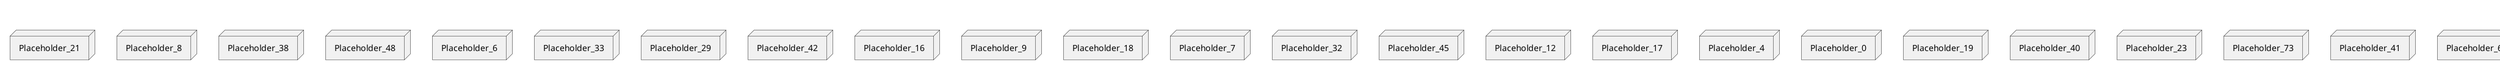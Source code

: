 @startuml
skinparam fixCircleLabelOverlapping true
node Placeholder_44 {
[aName] [[apssouza22-java-microservice.system#_qXL-cLtpEe66ndueERJfLA]]
}
node Placeholder_21 {
[aName] [[apssouza22-java-microservice.system#_qXL-cLtpEe66ndueERJfLA]]
}
node Placeholder_8 {
[aName] [[apssouza22-java-microservice.system#_qXL-cLtpEe66ndueERJfLA]]
}
node Placeholder_38 {
[aName] [[apssouza22-java-microservice.system#_qXL-cLtpEe66ndueERJfLA]]
}
node Placeholder_48 {
[aName] [[apssouza22-java-microservice.system#_qXL-cLtpEe66ndueERJfLA]]
}
node Placeholder_6 {
[aName] [[apssouza22-java-microservice.system#_qXL-cLtpEe66ndueERJfLA]]
}
node Placeholder_33 {
[aName] [[apssouza22-java-microservice.system#_qXL-cLtpEe66ndueERJfLA]]
}
node Placeholder_29 {
[aName] [[apssouza22-java-microservice.system#_qXL-cLtpEe66ndueERJfLA]]
}
node Placeholder_42 {
[aName] [[apssouza22-java-microservice.system#_qXL-cLtpEe66ndueERJfLA]]
}
node Placeholder_16 {
[aName] [[apssouza22-java-microservice.system#_qXL-cLtpEe66ndueERJfLA]]
}
node Placeholder_9 {
[aName] [[apssouza22-java-microservice.system#_qXL-cLtpEe66ndueERJfLA]]
}
node Placeholder_18 {
[aName] [[apssouza22-java-microservice.system#_qXL-cLtpEe66ndueERJfLA]]
}
node Placeholder_7 {
[aName] [[apssouza22-java-microservice.system#_qXL-cLtpEe66ndueERJfLA]]
}
node Placeholder_32 {
[aName] [[apssouza22-java-microservice.system#_qXL-cLtpEe66ndueERJfLA]]
}
node Placeholder_45 {
[aName] [[apssouza22-java-microservice.system#_qXL-cLtpEe66ndueERJfLA]]
}
node Placeholder_12 {
[aName] [[apssouza22-java-microservice.system#_qXL-cLtpEe66ndueERJfLA]]
}
node Placeholder_17 {
[aName] [[apssouza22-java-microservice.system#_qXL-cLtpEe66ndueERJfLA]]
}
node Placeholder_4 {
[aName] [[apssouza22-java-microservice.system#_qXL-cLtpEe66ndueERJfLA]]
}
node Placeholder_0 {
[aName] [[apssouza22-java-microservice.system#_qXL-cLtpEe66ndueERJfLA]]
}
node Placeholder_19 {
[aName] [[apssouza22-java-microservice.system#_qXL-cLtpEe66ndueERJfLA]]
}
node Placeholder_40 {
[aName] [[apssouza22-java-microservice.system#_qXL-cLtpEe66ndueERJfLA]]
}
node Placeholder_23 {
[aName] [[apssouza22-java-microservice.system#_qXL-cLtpEe66ndueERJfLA]]
}
node Placeholder_73 {
[aName] [[apssouza22-java-microservice.system#_qXL-cLtpEe66ndueERJfLA]]
}
node Placeholder_41 {
[aName] [[apssouza22-java-microservice.system#_qXL-cLtpEe66ndueERJfLA]]
}
node Placeholder_68 {
[aName] [[apssouza22-java-microservice.system#_qXL-cLtpEe66ndueERJfLA]]
}
node Placeholder_10 {
[aName] [[apssouza22-java-microservice.system#_qXL-cLtpEe66ndueERJfLA]]
}
node Placeholder_39 {
[aName] [[apssouza22-java-microservice.system#_qXL-cLtpEe66ndueERJfLA]]
}
node Placeholder_58 {
[aName] [[apssouza22-java-microservice.system#_qXL-cLtpEe66ndueERJfLA]]
}
node Placeholder_36 {
[aName] [[apssouza22-java-microservice.system#_qXL-cLtpEe66ndueERJfLA]]
}
node Placeholder_31 {
[aName] [[apssouza22-java-microservice.system#_qXL-cLtpEe66ndueERJfLA]]
}
node Placeholder_15 {
[aName] [[apssouza22-java-microservice.system#_qXL-cLtpEe66ndueERJfLA]]
}
node Placeholder_1 {
[aName] [[apssouza22-java-microservice.system#_qXL-cLtpEe66ndueERJfLA]]
}
node Placeholder_2 {
[aName] [[apssouza22-java-microservice.system#_qXL-cLtpEe66ndueERJfLA]]
}
node Placeholder_50 {
[aName] [[apssouza22-java-microservice.system#_qXL-cLtpEe66ndueERJfLA]]
}
node Placeholder_65 {
[aName] [[apssouza22-java-microservice.system#_qXL-cLtpEe66ndueERJfLA]]
}
node Placeholder_3 {
[aName] [[apssouza22-java-microservice.system#_qXL-cLtpEe66ndueERJfLA]]
}
node Placeholder_46 {
[aName] [[apssouza22-java-microservice.system#_qXL-cLtpEe66ndueERJfLA]]
}
node Placeholder_27 {
[aName] [[apssouza22-java-microservice.system#_qXL-cLtpEe66ndueERJfLA]]
}
node Placeholder_13 {
[aName] [[apssouza22-java-microservice.system#_qXL-cLtpEe66ndueERJfLA]]
}
node Placeholder_47 {
[aName] [[apssouza22-java-microservice.system#_qXL-cLtpEe66ndueERJfLA]]
}
node Placeholder_34 {
[aName] [[apssouza22-java-microservice.system#_qXL-cLtpEe66ndueERJfLA]]
}
[aName] -(0- [aName] : com_apssouza_eventsourcing_commands_EmailCommandHandler Provider
[aName] -(0- [aName] : com_apssouza_infra_ApplicationEventPublisher Provider
[aName] -(0- [aName] : com_apssouza_monitors_TodoStoreEventChanges Provider
[aName] -(0- [aName] : com_apssouza_infra_EventPublisher Provider
[aName] -(0- [aName] : com_apssouza_services_TodoService Provider
[aName] -(0- [aName] : com_apssouza_services_TodoService Provider
[aName] -(0- [aName] : com_apssouza_services_AccountService Provider
[aName] -(0- [aName] : com_apssouza_mailservice_repository_EmailRepository Provider
[aName] -(0- [aName] : com_apssouza_eventsourcing_eventstore_EventSerializer Provider
[aName] -(0- [aName] : com_apssouza_eventsourcing_services_ApplicationEventPublisher Provider
[aName] -(0- [aName] : com_apssouza_repositories_TodoRepository Provider
[aName] -(0- [aName] : user/accounts[PUT] Provider
[aName] -(0- [aName] : com_apssouza_monitors_TodoServiceMethodInvokedStore Provider
[aName] -(0- [aName] : com_apssouza_services_UserService Provider
[aName] -(0- [aName] : com_apssouza_infra_Source Provider
[aName] -(0- [aName] : com_apssouza_repositories_TodoRepository Provider
[aName] -(0- [aName] : com_apssouza_services_TodoService Provider
[aName] -(0- [aName] : user/users Provider
[aName] -(0- [aName] : com_apssouza_services_UserService Provider
[aName] -(0- [aName] : com_apssouza_services_TodoService Provider
[aName] -(0- [aName] : user/accounts[PUT] Provider
[aName] -(0- [aName] : com_apssouza_eventsourcing_eventstore_EventStoreRepository Provider
[aName] -(0- [aName] : com_apssouza_repositories_AccountRepository Provider
[aName] -(0- [aName] : com_apssouza_services_AccountService Provider
[aName] -(0- [aName] : com_apssouza_repositories_AccountRepository Provider

@enduml
